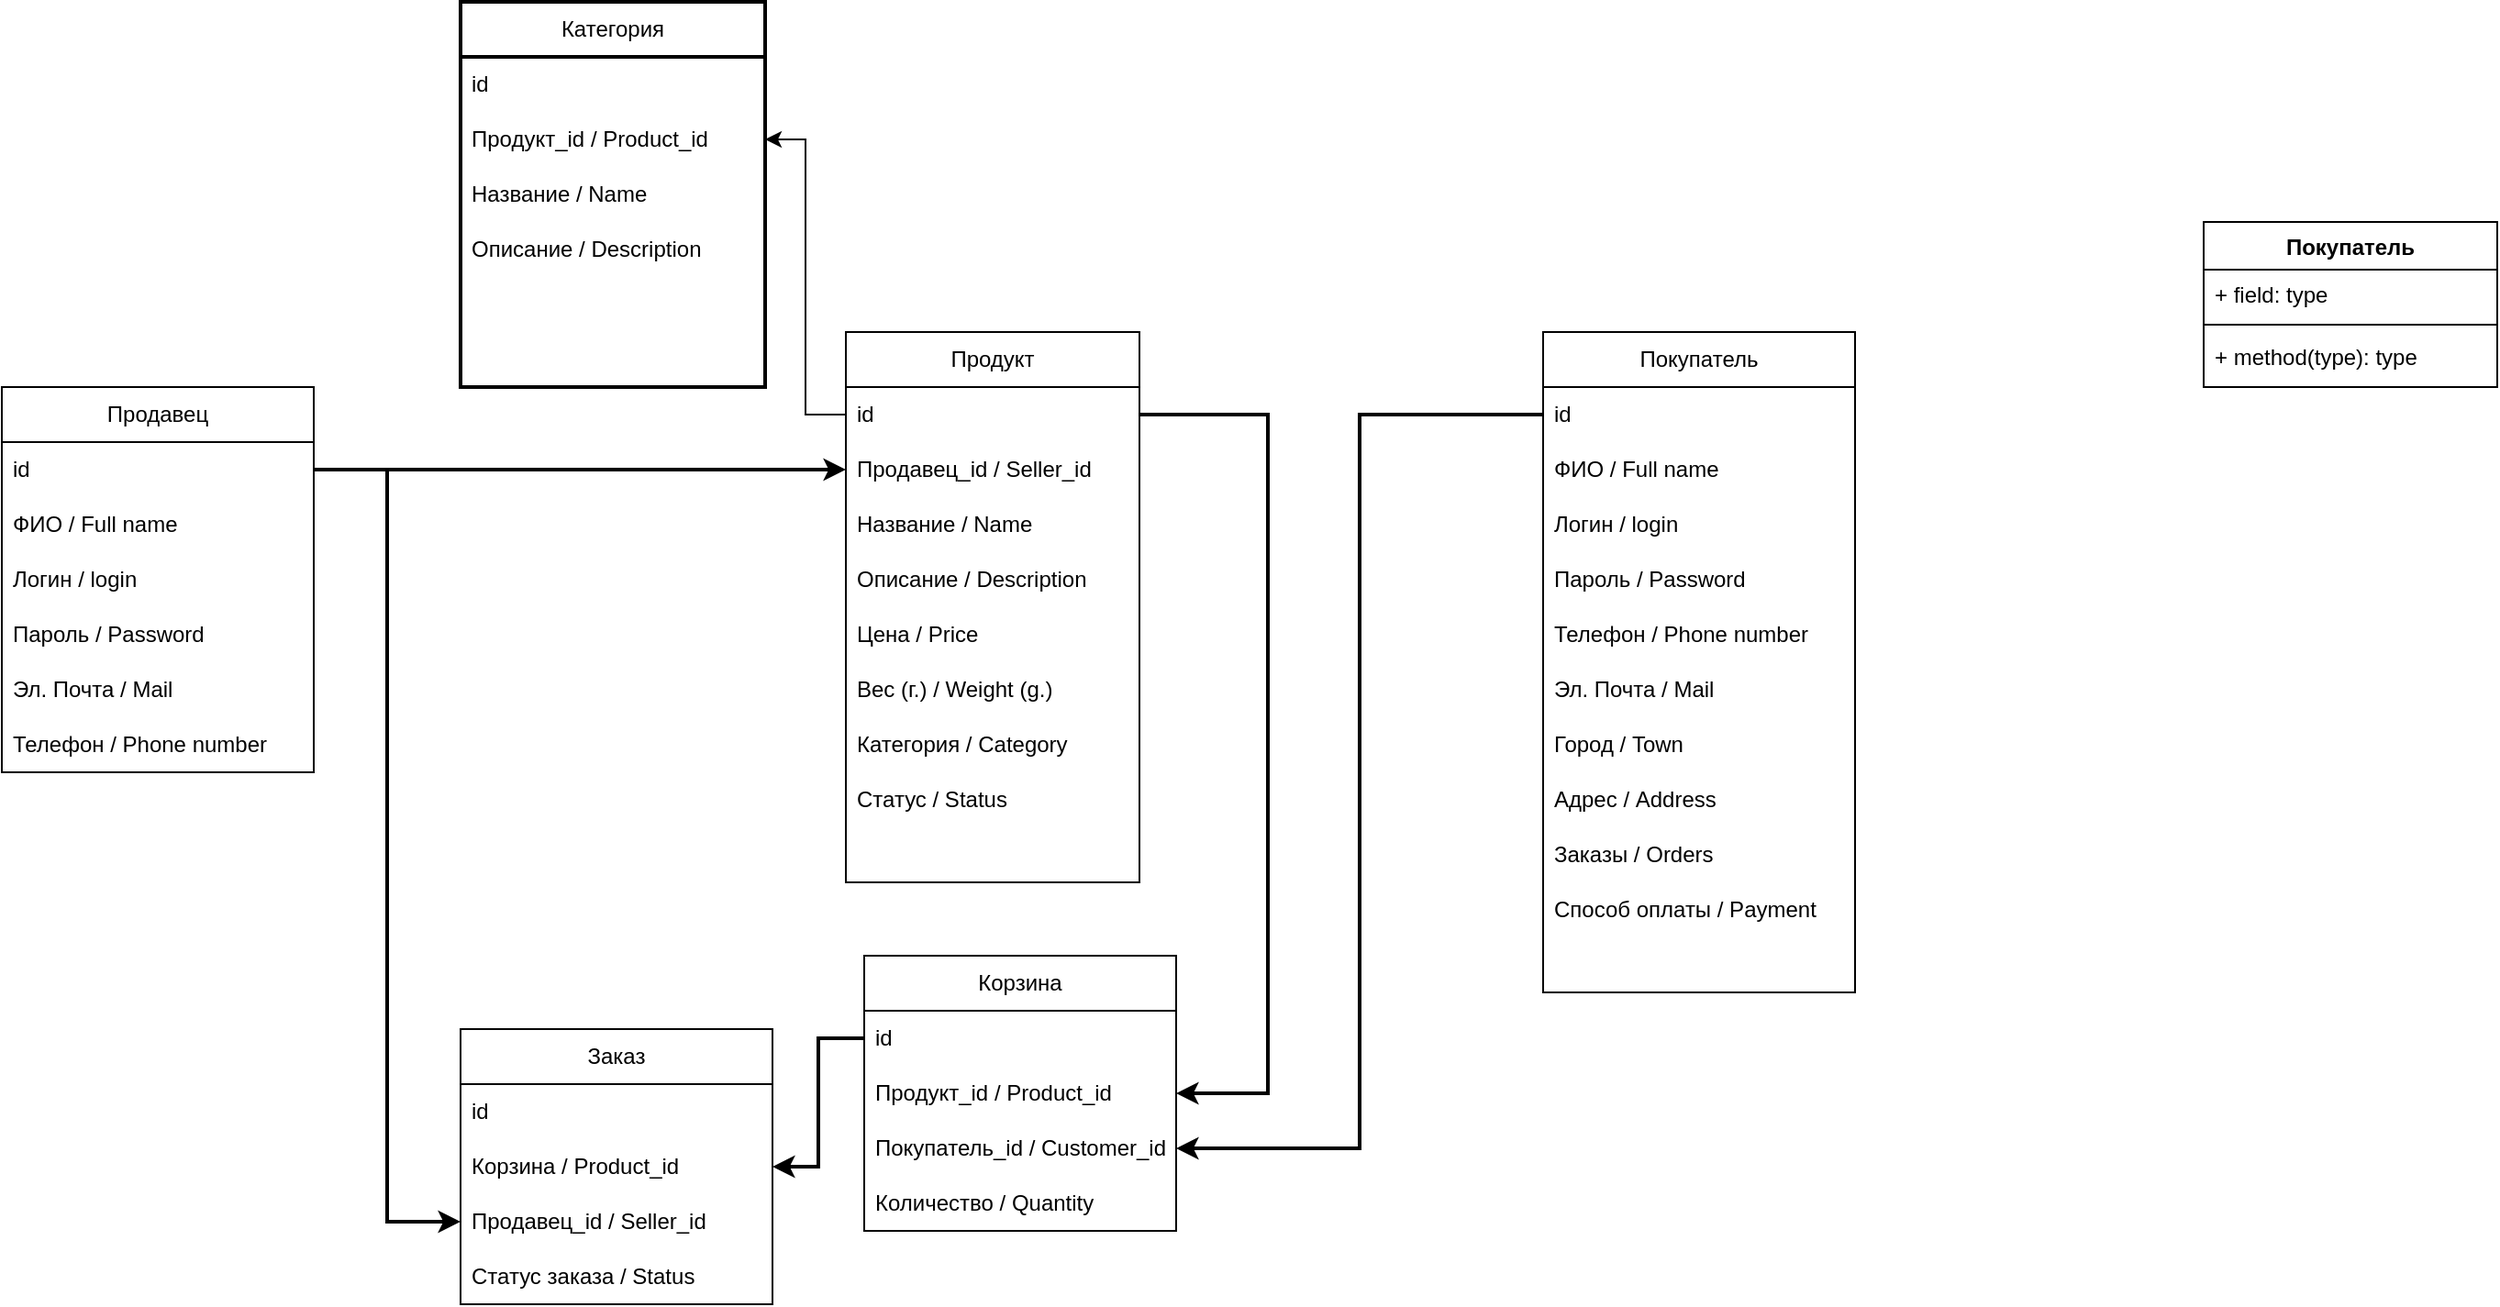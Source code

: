 <mxfile version="24.9.1">
  <diagram name="Страница — 1" id="Mhs1-0DChbbxkLiuyyCW">
    <mxGraphModel dx="574" dy="298" grid="1" gridSize="10" guides="1" tooltips="1" connect="1" arrows="1" fold="1" page="1" pageScale="1" pageWidth="827" pageHeight="1169" math="0" shadow="0">
      <root>
        <mxCell id="0" />
        <mxCell id="1" parent="0" />
        <mxCell id="bueeKBpUU-54wzjPQx9z-55" value="Продукт" style="swimlane;fontStyle=0;childLayout=stackLayout;horizontal=1;startSize=30;horizontalStack=0;resizeParent=1;resizeParentMax=0;resizeLast=0;collapsible=1;marginBottom=0;whiteSpace=wrap;html=1;" vertex="1" parent="1">
          <mxGeometry x="580" y="300" width="160" height="300" as="geometry" />
        </mxCell>
        <mxCell id="bueeKBpUU-54wzjPQx9z-56" value="id" style="text;strokeColor=none;fillColor=none;align=left;verticalAlign=middle;spacingLeft=4;spacingRight=4;overflow=hidden;points=[[0,0.5],[1,0.5]];portConstraint=eastwest;rotatable=0;whiteSpace=wrap;html=1;" vertex="1" parent="bueeKBpUU-54wzjPQx9z-55">
          <mxGeometry y="30" width="160" height="30" as="geometry" />
        </mxCell>
        <mxCell id="bueeKBpUU-54wzjPQx9z-57" value="Продавец_id / Seller_id" style="text;strokeColor=none;fillColor=none;align=left;verticalAlign=middle;spacingLeft=4;spacingRight=4;overflow=hidden;points=[[0,0.5],[1,0.5]];portConstraint=eastwest;rotatable=0;whiteSpace=wrap;html=1;" vertex="1" parent="bueeKBpUU-54wzjPQx9z-55">
          <mxGeometry y="60" width="160" height="30" as="geometry" />
        </mxCell>
        <mxCell id="bueeKBpUU-54wzjPQx9z-58" value="Название / Name" style="text;strokeColor=none;fillColor=none;align=left;verticalAlign=middle;spacingLeft=4;spacingRight=4;overflow=hidden;points=[[0,0.5],[1,0.5]];portConstraint=eastwest;rotatable=0;whiteSpace=wrap;html=1;" vertex="1" parent="bueeKBpUU-54wzjPQx9z-55">
          <mxGeometry y="90" width="160" height="30" as="geometry" />
        </mxCell>
        <mxCell id="bueeKBpUU-54wzjPQx9z-59" value="Описание / Description" style="text;strokeColor=none;fillColor=none;align=left;verticalAlign=middle;spacingLeft=4;spacingRight=4;overflow=hidden;points=[[0,0.5],[1,0.5]];portConstraint=eastwest;rotatable=0;whiteSpace=wrap;html=1;" vertex="1" parent="bueeKBpUU-54wzjPQx9z-55">
          <mxGeometry y="120" width="160" height="30" as="geometry" />
        </mxCell>
        <mxCell id="bueeKBpUU-54wzjPQx9z-60" value="Цена / Price" style="text;strokeColor=none;fillColor=none;align=left;verticalAlign=middle;spacingLeft=4;spacingRight=4;overflow=hidden;points=[[0,0.5],[1,0.5]];portConstraint=eastwest;rotatable=0;whiteSpace=wrap;html=1;" vertex="1" parent="bueeKBpUU-54wzjPQx9z-55">
          <mxGeometry y="150" width="160" height="30" as="geometry" />
        </mxCell>
        <mxCell id="bueeKBpUU-54wzjPQx9z-61" value="Вес (г.) / Weight (g.)" style="text;strokeColor=none;fillColor=none;align=left;verticalAlign=middle;spacingLeft=4;spacingRight=4;overflow=hidden;points=[[0,0.5],[1,0.5]];portConstraint=eastwest;rotatable=0;whiteSpace=wrap;html=1;" vertex="1" parent="bueeKBpUU-54wzjPQx9z-55">
          <mxGeometry y="180" width="160" height="30" as="geometry" />
        </mxCell>
        <mxCell id="bueeKBpUU-54wzjPQx9z-62" value="Категория / Category" style="text;strokeColor=none;fillColor=none;align=left;verticalAlign=middle;spacingLeft=4;spacingRight=4;overflow=hidden;points=[[0,0.5],[1,0.5]];portConstraint=eastwest;rotatable=0;whiteSpace=wrap;html=1;" vertex="1" parent="bueeKBpUU-54wzjPQx9z-55">
          <mxGeometry y="210" width="160" height="30" as="geometry" />
        </mxCell>
        <mxCell id="bueeKBpUU-54wzjPQx9z-63" value="Статус / Status" style="text;strokeColor=none;fillColor=none;align=left;verticalAlign=middle;spacingLeft=4;spacingRight=4;overflow=hidden;points=[[0,0.5],[1,0.5]];portConstraint=eastwest;rotatable=0;whiteSpace=wrap;html=1;" vertex="1" parent="bueeKBpUU-54wzjPQx9z-55">
          <mxGeometry y="240" width="160" height="30" as="geometry" />
        </mxCell>
        <mxCell id="bueeKBpUU-54wzjPQx9z-64" style="text;strokeColor=none;fillColor=none;align=left;verticalAlign=middle;spacingLeft=4;spacingRight=4;overflow=hidden;points=[[0,0.5],[1,0.5]];portConstraint=eastwest;rotatable=0;whiteSpace=wrap;html=1;" vertex="1" parent="bueeKBpUU-54wzjPQx9z-55">
          <mxGeometry y="270" width="160" height="30" as="geometry" />
        </mxCell>
        <mxCell id="bueeKBpUU-54wzjPQx9z-65" value="Продавец" style="swimlane;fontStyle=0;childLayout=stackLayout;horizontal=1;startSize=30;horizontalStack=0;resizeParent=1;resizeParentMax=0;resizeLast=0;collapsible=1;marginBottom=0;whiteSpace=wrap;html=1;" vertex="1" parent="1">
          <mxGeometry x="120" y="330" width="170" height="210" as="geometry" />
        </mxCell>
        <mxCell id="bueeKBpUU-54wzjPQx9z-66" value="id" style="text;strokeColor=none;fillColor=none;align=left;verticalAlign=middle;spacingLeft=4;spacingRight=4;overflow=hidden;points=[[0,0.5],[1,0.5]];portConstraint=eastwest;rotatable=0;whiteSpace=wrap;html=1;" vertex="1" parent="bueeKBpUU-54wzjPQx9z-65">
          <mxGeometry y="30" width="170" height="30" as="geometry" />
        </mxCell>
        <mxCell id="bueeKBpUU-54wzjPQx9z-67" value="ФИО / Full name" style="text;strokeColor=none;fillColor=none;align=left;verticalAlign=middle;spacingLeft=4;spacingRight=4;overflow=hidden;points=[[0,0.5],[1,0.5]];portConstraint=eastwest;rotatable=0;whiteSpace=wrap;html=1;" vertex="1" parent="bueeKBpUU-54wzjPQx9z-65">
          <mxGeometry y="60" width="170" height="30" as="geometry" />
        </mxCell>
        <mxCell id="bueeKBpUU-54wzjPQx9z-68" value="Логин / login" style="text;strokeColor=none;fillColor=none;align=left;verticalAlign=middle;spacingLeft=4;spacingRight=4;overflow=hidden;points=[[0,0.5],[1,0.5]];portConstraint=eastwest;rotatable=0;whiteSpace=wrap;html=1;" vertex="1" parent="bueeKBpUU-54wzjPQx9z-65">
          <mxGeometry y="90" width="170" height="30" as="geometry" />
        </mxCell>
        <mxCell id="bueeKBpUU-54wzjPQx9z-69" value="Пароль / Password" style="text;strokeColor=none;fillColor=none;align=left;verticalAlign=middle;spacingLeft=4;spacingRight=4;overflow=hidden;points=[[0,0.5],[1,0.5]];portConstraint=eastwest;rotatable=0;whiteSpace=wrap;html=1;" vertex="1" parent="bueeKBpUU-54wzjPQx9z-65">
          <mxGeometry y="120" width="170" height="30" as="geometry" />
        </mxCell>
        <mxCell id="bueeKBpUU-54wzjPQx9z-70" value="Эл. Почта / Mail" style="text;strokeColor=none;fillColor=none;align=left;verticalAlign=middle;spacingLeft=4;spacingRight=4;overflow=hidden;points=[[0,0.5],[1,0.5]];portConstraint=eastwest;rotatable=0;whiteSpace=wrap;html=1;" vertex="1" parent="bueeKBpUU-54wzjPQx9z-65">
          <mxGeometry y="150" width="170" height="30" as="geometry" />
        </mxCell>
        <mxCell id="bueeKBpUU-54wzjPQx9z-71" value="Телефон / Phone number" style="text;strokeColor=none;fillColor=none;align=left;verticalAlign=middle;spacingLeft=4;spacingRight=4;overflow=hidden;points=[[0,0.5],[1,0.5]];portConstraint=eastwest;rotatable=0;whiteSpace=wrap;html=1;" vertex="1" parent="bueeKBpUU-54wzjPQx9z-65">
          <mxGeometry y="180" width="170" height="30" as="geometry" />
        </mxCell>
        <mxCell id="bueeKBpUU-54wzjPQx9z-72" value="Покупатель" style="swimlane;fontStyle=0;childLayout=stackLayout;horizontal=1;startSize=30;horizontalStack=0;resizeParent=1;resizeParentMax=0;resizeLast=0;collapsible=1;marginBottom=0;whiteSpace=wrap;html=1;" vertex="1" parent="1">
          <mxGeometry x="960" y="300" width="170" height="360" as="geometry" />
        </mxCell>
        <mxCell id="bueeKBpUU-54wzjPQx9z-73" value="id" style="text;strokeColor=none;fillColor=none;align=left;verticalAlign=middle;spacingLeft=4;spacingRight=4;overflow=hidden;points=[[0,0.5],[1,0.5]];portConstraint=eastwest;rotatable=0;whiteSpace=wrap;html=1;" vertex="1" parent="bueeKBpUU-54wzjPQx9z-72">
          <mxGeometry y="30" width="170" height="30" as="geometry" />
        </mxCell>
        <mxCell id="bueeKBpUU-54wzjPQx9z-74" value="ФИО / Full name" style="text;strokeColor=none;fillColor=none;align=left;verticalAlign=middle;spacingLeft=4;spacingRight=4;overflow=hidden;points=[[0,0.5],[1,0.5]];portConstraint=eastwest;rotatable=0;whiteSpace=wrap;html=1;" vertex="1" parent="bueeKBpUU-54wzjPQx9z-72">
          <mxGeometry y="60" width="170" height="30" as="geometry" />
        </mxCell>
        <mxCell id="bueeKBpUU-54wzjPQx9z-75" value="Логин / login" style="text;strokeColor=none;fillColor=none;align=left;verticalAlign=middle;spacingLeft=4;spacingRight=4;overflow=hidden;points=[[0,0.5],[1,0.5]];portConstraint=eastwest;rotatable=0;whiteSpace=wrap;html=1;" vertex="1" parent="bueeKBpUU-54wzjPQx9z-72">
          <mxGeometry y="90" width="170" height="30" as="geometry" />
        </mxCell>
        <mxCell id="bueeKBpUU-54wzjPQx9z-76" value="Пароль / Password" style="text;strokeColor=none;fillColor=none;align=left;verticalAlign=middle;spacingLeft=4;spacingRight=4;overflow=hidden;points=[[0,0.5],[1,0.5]];portConstraint=eastwest;rotatable=0;whiteSpace=wrap;html=1;" vertex="1" parent="bueeKBpUU-54wzjPQx9z-72">
          <mxGeometry y="120" width="170" height="30" as="geometry" />
        </mxCell>
        <mxCell id="bueeKBpUU-54wzjPQx9z-77" value="Телефон / Phone number" style="text;strokeColor=none;fillColor=none;align=left;verticalAlign=middle;spacingLeft=4;spacingRight=4;overflow=hidden;points=[[0,0.5],[1,0.5]];portConstraint=eastwest;rotatable=0;whiteSpace=wrap;html=1;" vertex="1" parent="bueeKBpUU-54wzjPQx9z-72">
          <mxGeometry y="150" width="170" height="30" as="geometry" />
        </mxCell>
        <mxCell id="bueeKBpUU-54wzjPQx9z-78" value="Эл. Почта / Mail" style="text;strokeColor=none;fillColor=none;align=left;verticalAlign=middle;spacingLeft=4;spacingRight=4;overflow=hidden;points=[[0,0.5],[1,0.5]];portConstraint=eastwest;rotatable=0;whiteSpace=wrap;html=1;" vertex="1" parent="bueeKBpUU-54wzjPQx9z-72">
          <mxGeometry y="180" width="170" height="30" as="geometry" />
        </mxCell>
        <mxCell id="bueeKBpUU-54wzjPQx9z-79" value="Город / Town" style="text;strokeColor=none;fillColor=none;align=left;verticalAlign=middle;spacingLeft=4;spacingRight=4;overflow=hidden;points=[[0,0.5],[1,0.5]];portConstraint=eastwest;rotatable=0;whiteSpace=wrap;html=1;" vertex="1" parent="bueeKBpUU-54wzjPQx9z-72">
          <mxGeometry y="210" width="170" height="30" as="geometry" />
        </mxCell>
        <mxCell id="bueeKBpUU-54wzjPQx9z-80" value="Адрес / Address" style="text;strokeColor=none;fillColor=none;align=left;verticalAlign=middle;spacingLeft=4;spacingRight=4;overflow=hidden;points=[[0,0.5],[1,0.5]];portConstraint=eastwest;rotatable=0;whiteSpace=wrap;html=1;" vertex="1" parent="bueeKBpUU-54wzjPQx9z-72">
          <mxGeometry y="240" width="170" height="30" as="geometry" />
        </mxCell>
        <mxCell id="bueeKBpUU-54wzjPQx9z-81" value="Заказы / Orders" style="text;strokeColor=none;fillColor=none;align=left;verticalAlign=middle;spacingLeft=4;spacingRight=4;overflow=hidden;points=[[0,0.5],[1,0.5]];portConstraint=eastwest;rotatable=0;whiteSpace=wrap;html=1;" vertex="1" parent="bueeKBpUU-54wzjPQx9z-72">
          <mxGeometry y="270" width="170" height="30" as="geometry" />
        </mxCell>
        <mxCell id="bueeKBpUU-54wzjPQx9z-82" value="Способ оплаты / Payment" style="text;strokeColor=none;fillColor=none;align=left;verticalAlign=middle;spacingLeft=4;spacingRight=4;overflow=hidden;points=[[0,0.5],[1,0.5]];portConstraint=eastwest;rotatable=0;whiteSpace=wrap;html=1;" vertex="1" parent="bueeKBpUU-54wzjPQx9z-72">
          <mxGeometry y="300" width="170" height="30" as="geometry" />
        </mxCell>
        <mxCell id="bueeKBpUU-54wzjPQx9z-83" style="text;strokeColor=none;fillColor=none;align=left;verticalAlign=middle;spacingLeft=4;spacingRight=4;overflow=hidden;points=[[0,0.5],[1,0.5]];portConstraint=eastwest;rotatable=0;whiteSpace=wrap;html=1;" vertex="1" parent="bueeKBpUU-54wzjPQx9z-72">
          <mxGeometry y="330" width="170" height="30" as="geometry" />
        </mxCell>
        <mxCell id="bueeKBpUU-54wzjPQx9z-84" value="Категория" style="swimlane;fontStyle=0;childLayout=stackLayout;horizontal=1;startSize=30;horizontalStack=0;resizeParent=1;resizeParentMax=0;resizeLast=0;collapsible=1;marginBottom=0;whiteSpace=wrap;html=1;strokeWidth=2;" vertex="1" parent="1">
          <mxGeometry x="370" y="120" width="166" height="210" as="geometry" />
        </mxCell>
        <mxCell id="bueeKBpUU-54wzjPQx9z-85" value="id" style="text;strokeColor=none;fillColor=none;align=left;verticalAlign=middle;spacingLeft=4;spacingRight=4;overflow=hidden;points=[[0,0.5],[1,0.5]];portConstraint=eastwest;rotatable=0;whiteSpace=wrap;html=1;" vertex="1" parent="bueeKBpUU-54wzjPQx9z-84">
          <mxGeometry y="30" width="166" height="30" as="geometry" />
        </mxCell>
        <mxCell id="bueeKBpUU-54wzjPQx9z-86" value="Продукт_id / Product_id" style="text;strokeColor=none;fillColor=none;align=left;verticalAlign=middle;spacingLeft=4;spacingRight=4;overflow=hidden;points=[[0,0.5],[1,0.5]];portConstraint=eastwest;rotatable=0;whiteSpace=wrap;html=1;" vertex="1" parent="bueeKBpUU-54wzjPQx9z-84">
          <mxGeometry y="60" width="166" height="30" as="geometry" />
        </mxCell>
        <mxCell id="bueeKBpUU-54wzjPQx9z-87" value="Название / Name" style="text;strokeColor=none;fillColor=none;align=left;verticalAlign=middle;spacingLeft=4;spacingRight=4;overflow=hidden;points=[[0,0.5],[1,0.5]];portConstraint=eastwest;rotatable=0;whiteSpace=wrap;html=1;" vertex="1" parent="bueeKBpUU-54wzjPQx9z-84">
          <mxGeometry y="90" width="166" height="30" as="geometry" />
        </mxCell>
        <mxCell id="bueeKBpUU-54wzjPQx9z-88" value="Описание / Description" style="text;strokeColor=none;fillColor=none;align=left;verticalAlign=middle;spacingLeft=4;spacingRight=4;overflow=hidden;points=[[0,0.5],[1,0.5]];portConstraint=eastwest;rotatable=0;whiteSpace=wrap;html=1;" vertex="1" parent="bueeKBpUU-54wzjPQx9z-84">
          <mxGeometry y="120" width="166" height="30" as="geometry" />
        </mxCell>
        <mxCell id="bueeKBpUU-54wzjPQx9z-89" style="text;strokeColor=none;fillColor=none;align=left;verticalAlign=middle;spacingLeft=4;spacingRight=4;overflow=hidden;points=[[0,0.5],[1,0.5]];portConstraint=eastwest;rotatable=0;whiteSpace=wrap;html=1;" vertex="1" parent="bueeKBpUU-54wzjPQx9z-84">
          <mxGeometry y="150" width="166" height="30" as="geometry" />
        </mxCell>
        <mxCell id="bueeKBpUU-54wzjPQx9z-90" style="text;strokeColor=none;fillColor=none;align=left;verticalAlign=middle;spacingLeft=4;spacingRight=4;overflow=hidden;points=[[0,0.5],[1,0.5]];portConstraint=eastwest;rotatable=0;whiteSpace=wrap;html=1;" vertex="1" parent="bueeKBpUU-54wzjPQx9z-84">
          <mxGeometry y="180" width="166" height="30" as="geometry" />
        </mxCell>
        <mxCell id="bueeKBpUU-54wzjPQx9z-91" value="Заказ" style="swimlane;fontStyle=0;childLayout=stackLayout;horizontal=1;startSize=30;horizontalStack=0;resizeParent=1;resizeParentMax=0;resizeLast=0;collapsible=1;marginBottom=0;whiteSpace=wrap;html=1;" vertex="1" parent="1">
          <mxGeometry x="370" y="680" width="170" height="150" as="geometry" />
        </mxCell>
        <mxCell id="bueeKBpUU-54wzjPQx9z-92" value="id" style="text;strokeColor=none;fillColor=none;align=left;verticalAlign=middle;spacingLeft=4;spacingRight=4;overflow=hidden;points=[[0,0.5],[1,0.5]];portConstraint=eastwest;rotatable=0;whiteSpace=wrap;html=1;" vertex="1" parent="bueeKBpUU-54wzjPQx9z-91">
          <mxGeometry y="30" width="170" height="30" as="geometry" />
        </mxCell>
        <mxCell id="bueeKBpUU-54wzjPQx9z-93" value="Корзина / Product_id" style="text;strokeColor=none;fillColor=none;align=left;verticalAlign=middle;spacingLeft=4;spacingRight=4;overflow=hidden;points=[[0,0.5],[1,0.5]];portConstraint=eastwest;rotatable=0;whiteSpace=wrap;html=1;" vertex="1" parent="bueeKBpUU-54wzjPQx9z-91">
          <mxGeometry y="60" width="170" height="30" as="geometry" />
        </mxCell>
        <mxCell id="bueeKBpUU-54wzjPQx9z-94" value="Продавец_id / Seller_id" style="text;strokeColor=none;fillColor=none;align=left;verticalAlign=middle;spacingLeft=4;spacingRight=4;overflow=hidden;points=[[0,0.5],[1,0.5]];portConstraint=eastwest;rotatable=0;whiteSpace=wrap;html=1;" vertex="1" parent="bueeKBpUU-54wzjPQx9z-91">
          <mxGeometry y="90" width="170" height="30" as="geometry" />
        </mxCell>
        <mxCell id="bueeKBpUU-54wzjPQx9z-95" value="Статус заказа / Status" style="text;strokeColor=none;fillColor=none;align=left;verticalAlign=middle;spacingLeft=4;spacingRight=4;overflow=hidden;points=[[0,0.5],[1,0.5]];portConstraint=eastwest;rotatable=0;whiteSpace=wrap;html=1;" vertex="1" parent="bueeKBpUU-54wzjPQx9z-91">
          <mxGeometry y="120" width="170" height="30" as="geometry" />
        </mxCell>
        <mxCell id="bueeKBpUU-54wzjPQx9z-96" value="Корзина" style="swimlane;fontStyle=0;childLayout=stackLayout;horizontal=1;startSize=30;horizontalStack=0;resizeParent=1;resizeParentMax=0;resizeLast=0;collapsible=1;marginBottom=0;whiteSpace=wrap;html=1;" vertex="1" parent="1">
          <mxGeometry x="590" y="640" width="170" height="150" as="geometry" />
        </mxCell>
        <mxCell id="bueeKBpUU-54wzjPQx9z-97" value="id" style="text;strokeColor=none;fillColor=none;align=left;verticalAlign=middle;spacingLeft=4;spacingRight=4;overflow=hidden;points=[[0,0.5],[1,0.5]];portConstraint=eastwest;rotatable=0;whiteSpace=wrap;html=1;" vertex="1" parent="bueeKBpUU-54wzjPQx9z-96">
          <mxGeometry y="30" width="170" height="30" as="geometry" />
        </mxCell>
        <mxCell id="bueeKBpUU-54wzjPQx9z-98" value="Продукт_id / Product_id" style="text;strokeColor=none;fillColor=none;align=left;verticalAlign=middle;spacingLeft=4;spacingRight=4;overflow=hidden;points=[[0,0.5],[1,0.5]];portConstraint=eastwest;rotatable=0;whiteSpace=wrap;html=1;" vertex="1" parent="bueeKBpUU-54wzjPQx9z-96">
          <mxGeometry y="60" width="170" height="30" as="geometry" />
        </mxCell>
        <mxCell id="bueeKBpUU-54wzjPQx9z-99" value="Покупатель_id / Customer_id" style="text;strokeColor=none;fillColor=none;align=left;verticalAlign=middle;spacingLeft=4;spacingRight=4;overflow=hidden;points=[[0,0.5],[1,0.5]];portConstraint=eastwest;rotatable=0;whiteSpace=wrap;html=1;" vertex="1" parent="bueeKBpUU-54wzjPQx9z-96">
          <mxGeometry y="90" width="170" height="30" as="geometry" />
        </mxCell>
        <mxCell id="bueeKBpUU-54wzjPQx9z-100" value="Количество / Quantity" style="text;strokeColor=none;fillColor=none;align=left;verticalAlign=middle;spacingLeft=4;spacingRight=4;overflow=hidden;points=[[0,0.5],[1,0.5]];portConstraint=eastwest;rotatable=0;whiteSpace=wrap;html=1;" vertex="1" parent="bueeKBpUU-54wzjPQx9z-96">
          <mxGeometry y="120" width="170" height="30" as="geometry" />
        </mxCell>
        <mxCell id="bueeKBpUU-54wzjPQx9z-101" style="edgeStyle=orthogonalEdgeStyle;rounded=0;orthogonalLoop=1;jettySize=auto;html=1;strokeWidth=2;" edge="1" parent="1" source="bueeKBpUU-54wzjPQx9z-66" target="bueeKBpUU-54wzjPQx9z-57">
          <mxGeometry relative="1" as="geometry" />
        </mxCell>
        <mxCell id="bueeKBpUU-54wzjPQx9z-102" style="edgeStyle=orthogonalEdgeStyle;rounded=0;orthogonalLoop=1;jettySize=auto;html=1;strokeWidth=2;" edge="1" parent="1" source="bueeKBpUU-54wzjPQx9z-97" target="bueeKBpUU-54wzjPQx9z-93">
          <mxGeometry relative="1" as="geometry" />
        </mxCell>
        <mxCell id="bueeKBpUU-54wzjPQx9z-103" style="edgeStyle=orthogonalEdgeStyle;rounded=0;orthogonalLoop=1;jettySize=auto;html=1;elbow=vertical;strokeWidth=2;" edge="1" parent="1" source="bueeKBpUU-54wzjPQx9z-66" target="bueeKBpUU-54wzjPQx9z-94">
          <mxGeometry relative="1" as="geometry" />
        </mxCell>
        <mxCell id="bueeKBpUU-54wzjPQx9z-104" style="edgeStyle=orthogonalEdgeStyle;rounded=0;orthogonalLoop=1;jettySize=auto;html=1;" edge="1" parent="1" source="bueeKBpUU-54wzjPQx9z-56" target="bueeKBpUU-54wzjPQx9z-86">
          <mxGeometry relative="1" as="geometry" />
        </mxCell>
        <mxCell id="bueeKBpUU-54wzjPQx9z-105" style="edgeStyle=orthogonalEdgeStyle;rounded=0;orthogonalLoop=1;jettySize=auto;html=1;strokeWidth=2;" edge="1" parent="1" source="bueeKBpUU-54wzjPQx9z-73" target="bueeKBpUU-54wzjPQx9z-99">
          <mxGeometry relative="1" as="geometry" />
        </mxCell>
        <mxCell id="bueeKBpUU-54wzjPQx9z-106" style="edgeStyle=orthogonalEdgeStyle;rounded=0;orthogonalLoop=1;jettySize=auto;html=1;strokeWidth=2;" edge="1" parent="1" source="bueeKBpUU-54wzjPQx9z-56" target="bueeKBpUU-54wzjPQx9z-98">
          <mxGeometry relative="1" as="geometry">
            <Array as="points">
              <mxPoint x="810" y="345" />
              <mxPoint x="810" y="715" />
            </Array>
          </mxGeometry>
        </mxCell>
        <mxCell id="bueeKBpUU-54wzjPQx9z-107" value="Покупатель" style="swimlane;fontStyle=1;align=center;verticalAlign=top;childLayout=stackLayout;horizontal=1;startSize=26;horizontalStack=0;resizeParent=1;resizeParentMax=0;resizeLast=0;collapsible=1;marginBottom=0;whiteSpace=wrap;html=1;" vertex="1" parent="1">
          <mxGeometry x="1320" y="240" width="160" height="90" as="geometry" />
        </mxCell>
        <mxCell id="bueeKBpUU-54wzjPQx9z-108" value="+ field: type" style="text;strokeColor=none;fillColor=none;align=left;verticalAlign=top;spacingLeft=4;spacingRight=4;overflow=hidden;rotatable=0;points=[[0,0.5],[1,0.5]];portConstraint=eastwest;whiteSpace=wrap;html=1;" vertex="1" parent="bueeKBpUU-54wzjPQx9z-107">
          <mxGeometry y="26" width="160" height="26" as="geometry" />
        </mxCell>
        <mxCell id="bueeKBpUU-54wzjPQx9z-109" value="" style="line;strokeWidth=1;fillColor=none;align=left;verticalAlign=middle;spacingTop=-1;spacingLeft=3;spacingRight=3;rotatable=0;labelPosition=right;points=[];portConstraint=eastwest;strokeColor=inherit;" vertex="1" parent="bueeKBpUU-54wzjPQx9z-107">
          <mxGeometry y="52" width="160" height="8" as="geometry" />
        </mxCell>
        <mxCell id="bueeKBpUU-54wzjPQx9z-110" value="+ method(type): type" style="text;strokeColor=none;fillColor=none;align=left;verticalAlign=top;spacingLeft=4;spacingRight=4;overflow=hidden;rotatable=0;points=[[0,0.5],[1,0.5]];portConstraint=eastwest;whiteSpace=wrap;html=1;" vertex="1" parent="bueeKBpUU-54wzjPQx9z-107">
          <mxGeometry y="60" width="160" height="30" as="geometry" />
        </mxCell>
      </root>
    </mxGraphModel>
  </diagram>
</mxfile>
